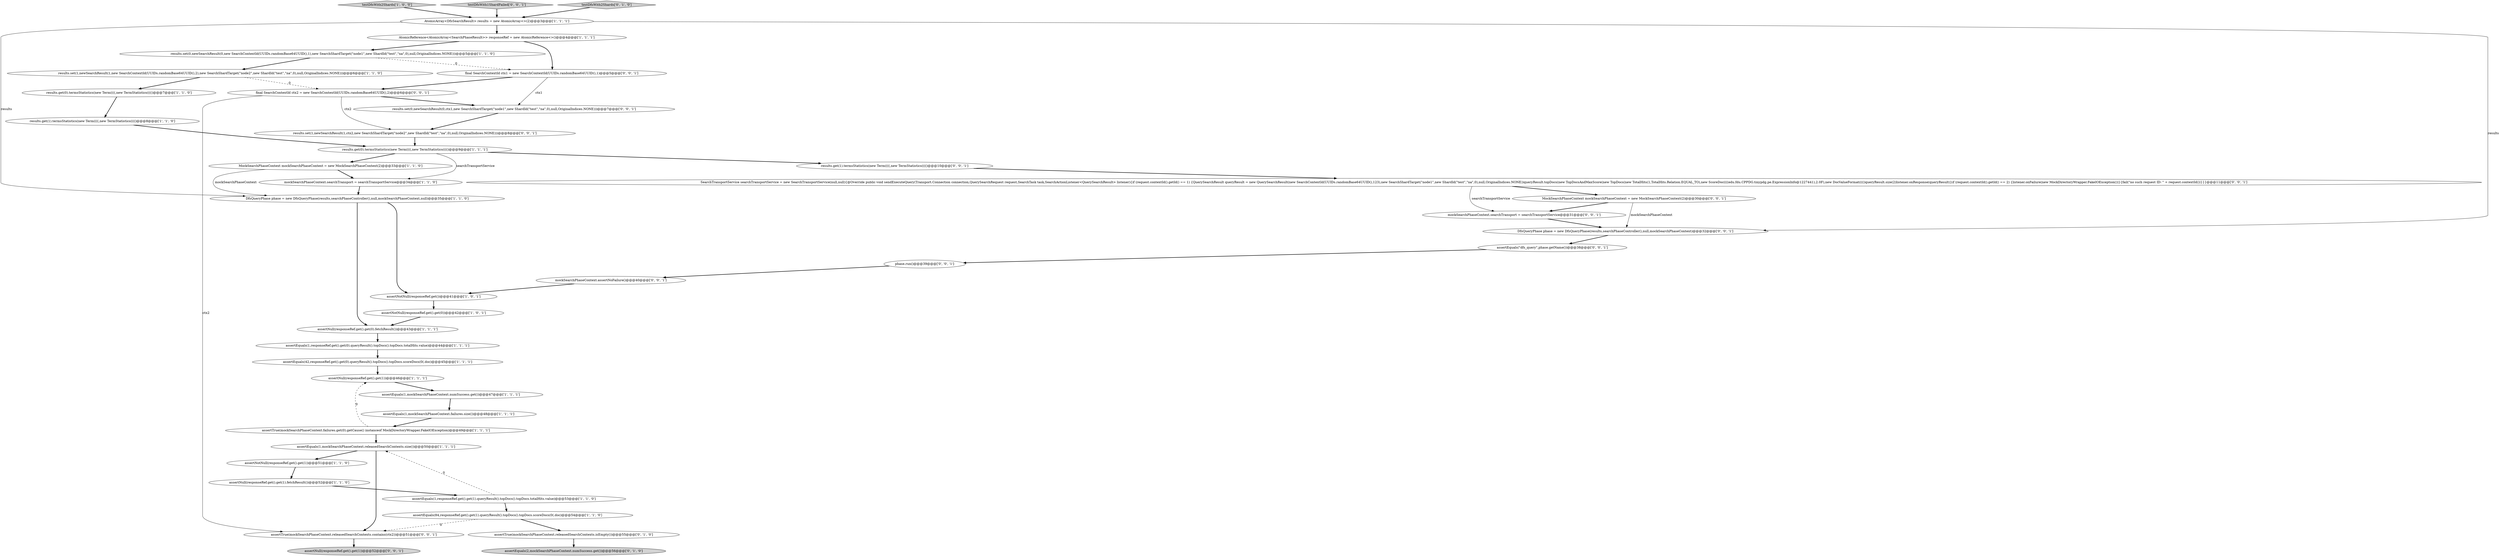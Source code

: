 digraph {
3 [style = filled, label = "results.get(0).termsStatistics(new Term((((,new TermStatistics(((()@@@9@@@['1', '1', '1']", fillcolor = white, shape = ellipse image = "AAA0AAABBB1BBB"];
28 [style = filled, label = "final SearchContextId ctx2 = new SearchContextId(UUIDs.randomBase64UUID(),2)@@@6@@@['0', '0', '1']", fillcolor = white, shape = ellipse image = "AAA0AAABBB3BBB"];
19 [style = filled, label = "assertNotNull(responseRef.get().get(0))@@@42@@@['1', '0', '1']", fillcolor = white, shape = ellipse image = "AAA0AAABBB1BBB"];
24 [style = filled, label = "assertNotNull(responseRef.get())@@@41@@@['1', '0', '1']", fillcolor = white, shape = ellipse image = "AAA0AAABBB1BBB"];
26 [style = filled, label = "assertTrue(mockSearchPhaseContext.releasedSearchContexts.isEmpty())@@@55@@@['0', '1', '0']", fillcolor = white, shape = ellipse image = "AAA0AAABBB2BBB"];
8 [style = filled, label = "results.get(1).termsStatistics(new Term((((,new TermStatistics(((()@@@8@@@['1', '1', '0']", fillcolor = white, shape = ellipse image = "AAA0AAABBB1BBB"];
17 [style = filled, label = "assertEquals(1,mockSearchPhaseContext.failures.size())@@@48@@@['1', '1', '1']", fillcolor = white, shape = ellipse image = "AAA0AAABBB1BBB"];
12 [style = filled, label = "results.get(0).termsStatistics(new Term((((,new TermStatistics(((()@@@7@@@['1', '1', '0']", fillcolor = white, shape = ellipse image = "AAA0AAABBB1BBB"];
22 [style = filled, label = "DfsQueryPhase phase = new DfsQueryPhase(results,searchPhaseController(),null,mockSearchPhaseContext,null)@@@35@@@['1', '1', '0']", fillcolor = white, shape = ellipse image = "AAA0AAABBB1BBB"];
33 [style = filled, label = "assertEquals(\"dfs_query\",phase.getName())@@@38@@@['0', '0', '1']", fillcolor = white, shape = ellipse image = "AAA0AAABBB3BBB"];
38 [style = filled, label = "mockSearchPhaseContext.searchTransport = searchTransportService@@@31@@@['0', '0', '1']", fillcolor = white, shape = ellipse image = "AAA0AAABBB3BBB"];
32 [style = filled, label = "final SearchContextId ctx1 = new SearchContextId(UUIDs.randomBase64UUID(),1)@@@5@@@['0', '0', '1']", fillcolor = white, shape = ellipse image = "AAA0AAABBB3BBB"];
29 [style = filled, label = "MockSearchPhaseContext mockSearchPhaseContext = new MockSearchPhaseContext(2)@@@30@@@['0', '0', '1']", fillcolor = white, shape = ellipse image = "AAA0AAABBB3BBB"];
2 [style = filled, label = "assertEquals(1,mockSearchPhaseContext.numSuccess.get())@@@47@@@['1', '1', '1']", fillcolor = white, shape = ellipse image = "AAA0AAABBB1BBB"];
7 [style = filled, label = "assertEquals(1,mockSearchPhaseContext.releasedSearchContexts.size())@@@50@@@['1', '1', '1']", fillcolor = white, shape = ellipse image = "AAA0AAABBB1BBB"];
11 [style = filled, label = "testDfsWith2Shards['1', '0', '0']", fillcolor = lightgray, shape = diamond image = "AAA0AAABBB1BBB"];
41 [style = filled, label = "SearchTransportService searchTransportService = new SearchTransportService(null,null){@Override public void sendExecuteQuery(Transport.Connection connection,QuerySearchRequest request,SearchTask task,SearchActionListener<QuerySearchResult> listener){if (request.contextId().getId() == 1) {QuerySearchResult queryResult = new QuerySearchResult(new SearchContextId(UUIDs.randomBase64UUID(),123),new SearchShardTarget(\"node1\",new ShardId(\"test\",\"na\",0),null,OriginalIndices.NONE))queryResult.topDocs(new TopDocsAndMaxScore(new TopDocs(new TotalHits(1,TotalHits.Relation.EQUAL_TO),new ScoreDoc((((edu.fdu.CPPDG.tinypdg.pe.ExpressionInfo@1227441),2.0F),new DocValueFormat(((()queryResult.size(2)listener.onResponse(queryResult)}if (request.contextId().getId() == 2) {listener.onFailure(new MockDirectoryWrapper.FakeIOException())}{fail(\"no such request ID: \" + request.contextId())}}}@@@11@@@['0', '0', '1']", fillcolor = white, shape = ellipse image = "AAA0AAABBB3BBB"];
18 [style = filled, label = "assertEquals(1,responseRef.get().get(1).queryResult().topDocs().topDocs.totalHits.value)@@@53@@@['1', '1', '0']", fillcolor = white, shape = ellipse image = "AAA0AAABBB1BBB"];
10 [style = filled, label = "AtomicArray<DfsSearchResult> results = new AtomicArray<>(2)@@@3@@@['1', '1', '1']", fillcolor = white, shape = ellipse image = "AAA0AAABBB1BBB"];
31 [style = filled, label = "results.set(1,newSearchResult(1,ctx2,new SearchShardTarget(\"node2\",new ShardId(\"test\",\"na\",0),null,OriginalIndices.NONE)))@@@8@@@['0', '0', '1']", fillcolor = white, shape = ellipse image = "AAA0AAABBB3BBB"];
40 [style = filled, label = "mockSearchPhaseContext.assertNoFailure()@@@40@@@['0', '0', '1']", fillcolor = white, shape = ellipse image = "AAA0AAABBB3BBB"];
14 [style = filled, label = "MockSearchPhaseContext mockSearchPhaseContext = new MockSearchPhaseContext(2)@@@33@@@['1', '1', '0']", fillcolor = white, shape = ellipse image = "AAA0AAABBB1BBB"];
16 [style = filled, label = "assertNull(responseRef.get().get(1))@@@46@@@['1', '1', '1']", fillcolor = white, shape = ellipse image = "AAA0AAABBB1BBB"];
23 [style = filled, label = "assertNotNull(responseRef.get().get(1))@@@51@@@['1', '1', '0']", fillcolor = white, shape = ellipse image = "AAA0AAABBB1BBB"];
42 [style = filled, label = "results.set(0,newSearchResult(0,ctx1,new SearchShardTarget(\"node1\",new ShardId(\"test\",\"na\",0),null,OriginalIndices.NONE)))@@@7@@@['0', '0', '1']", fillcolor = white, shape = ellipse image = "AAA0AAABBB3BBB"];
5 [style = filled, label = "assertNull(responseRef.get().get(0).fetchResult())@@@43@@@['1', '1', '1']", fillcolor = white, shape = ellipse image = "AAA0AAABBB1BBB"];
20 [style = filled, label = "AtomicReference<AtomicArray<SearchPhaseResult>> responseRef = new AtomicReference<>()@@@4@@@['1', '1', '1']", fillcolor = white, shape = ellipse image = "AAA0AAABBB1BBB"];
39 [style = filled, label = "assertTrue(mockSearchPhaseContext.releasedSearchContexts.contains(ctx2))@@@51@@@['0', '0', '1']", fillcolor = white, shape = ellipse image = "AAA0AAABBB3BBB"];
1 [style = filled, label = "assertEquals(42,responseRef.get().get(0).queryResult().topDocs().topDocs.scoreDocs(0(.doc)@@@45@@@['1', '1', '1']", fillcolor = white, shape = ellipse image = "AAA0AAABBB1BBB"];
36 [style = filled, label = "results.get(1).termsStatistics(new Term((((,new TermStatistics(((()@@@10@@@['0', '0', '1']", fillcolor = white, shape = ellipse image = "AAA0AAABBB3BBB"];
37 [style = filled, label = "DfsQueryPhase phase = new DfsQueryPhase(results,searchPhaseController(),null,mockSearchPhaseContext)@@@32@@@['0', '0', '1']", fillcolor = white, shape = ellipse image = "AAA0AAABBB3BBB"];
0 [style = filled, label = "assertEquals(84,responseRef.get().get(1).queryResult().topDocs().topDocs.scoreDocs(0(.doc)@@@54@@@['1', '1', '0']", fillcolor = white, shape = ellipse image = "AAA0AAABBB1BBB"];
34 [style = filled, label = "testDfsWith1ShardFailed['0', '0', '1']", fillcolor = lightgray, shape = diamond image = "AAA0AAABBB3BBB"];
35 [style = filled, label = "phase.run()@@@39@@@['0', '0', '1']", fillcolor = white, shape = ellipse image = "AAA0AAABBB3BBB"];
21 [style = filled, label = "assertNull(responseRef.get().get(1).fetchResult())@@@52@@@['1', '1', '0']", fillcolor = white, shape = ellipse image = "AAA0AAABBB1BBB"];
15 [style = filled, label = "results.set(0,newSearchResult(0,new SearchContextId(UUIDs.randomBase64UUID(),1),new SearchShardTarget(\"node1\",new ShardId(\"test\",\"na\",0),null,OriginalIndices.NONE)))@@@5@@@['1', '1', '0']", fillcolor = white, shape = ellipse image = "AAA0AAABBB1BBB"];
27 [style = filled, label = "assertEquals(2,mockSearchPhaseContext.numSuccess.get())@@@56@@@['0', '1', '0']", fillcolor = lightgray, shape = ellipse image = "AAA0AAABBB2BBB"];
30 [style = filled, label = "assertNull(responseRef.get().get(1))@@@52@@@['0', '0', '1']", fillcolor = lightgray, shape = ellipse image = "AAA0AAABBB3BBB"];
6 [style = filled, label = "results.set(1,newSearchResult(1,new SearchContextId(UUIDs.randomBase64UUID(),2),new SearchShardTarget(\"node2\",new ShardId(\"test\",\"na\",0),null,OriginalIndices.NONE)))@@@6@@@['1', '1', '0']", fillcolor = white, shape = ellipse image = "AAA0AAABBB1BBB"];
25 [style = filled, label = "testDfsWith2Shards['0', '1', '0']", fillcolor = lightgray, shape = diamond image = "AAA0AAABBB2BBB"];
4 [style = filled, label = "mockSearchPhaseContext.searchTransport = searchTransportService@@@34@@@['1', '1', '0']", fillcolor = white, shape = ellipse image = "AAA0AAABBB1BBB"];
9 [style = filled, label = "assertEquals(1,responseRef.get().get(0).queryResult().topDocs().topDocs.totalHits.value)@@@44@@@['1', '1', '1']", fillcolor = white, shape = ellipse image = "AAA0AAABBB1BBB"];
13 [style = filled, label = "assertTrue(mockSearchPhaseContext.failures.get(0).getCause() instanceof MockDirectoryWrapper.FakeIOException)@@@49@@@['1', '1', '1']", fillcolor = white, shape = ellipse image = "AAA0AAABBB1BBB"];
2->17 [style = bold, label=""];
32->42 [style = solid, label="ctx1"];
29->37 [style = solid, label="mockSearchPhaseContext"];
28->31 [style = solid, label="ctx2"];
33->35 [style = bold, label=""];
10->20 [style = bold, label=""];
14->22 [style = solid, label="mockSearchPhaseContext"];
24->19 [style = bold, label=""];
0->26 [style = bold, label=""];
5->9 [style = bold, label=""];
36->41 [style = bold, label=""];
41->29 [style = bold, label=""];
3->14 [style = bold, label=""];
8->3 [style = bold, label=""];
20->32 [style = bold, label=""];
15->32 [style = dashed, label="0"];
18->7 [style = dashed, label="0"];
15->6 [style = bold, label=""];
42->31 [style = bold, label=""];
0->39 [style = dashed, label="0"];
41->38 [style = solid, label="searchTransportService"];
16->2 [style = bold, label=""];
28->39 [style = solid, label="ctx2"];
34->10 [style = bold, label=""];
22->5 [style = bold, label=""];
21->18 [style = bold, label=""];
39->30 [style = bold, label=""];
19->5 [style = bold, label=""];
35->40 [style = bold, label=""];
26->27 [style = bold, label=""];
6->28 [style = dashed, label="0"];
3->36 [style = bold, label=""];
23->21 [style = bold, label=""];
38->37 [style = bold, label=""];
7->39 [style = bold, label=""];
1->16 [style = bold, label=""];
12->8 [style = bold, label=""];
13->7 [style = bold, label=""];
11->10 [style = bold, label=""];
7->23 [style = bold, label=""];
13->16 [style = dashed, label="0"];
40->24 [style = bold, label=""];
25->10 [style = bold, label=""];
29->38 [style = bold, label=""];
17->13 [style = bold, label=""];
10->22 [style = solid, label="results"];
3->4 [style = solid, label="searchTransportService"];
22->24 [style = bold, label=""];
28->42 [style = bold, label=""];
31->3 [style = bold, label=""];
9->1 [style = bold, label=""];
37->33 [style = bold, label=""];
10->37 [style = solid, label="results"];
20->15 [style = bold, label=""];
32->28 [style = bold, label=""];
4->22 [style = bold, label=""];
18->0 [style = bold, label=""];
14->4 [style = bold, label=""];
6->12 [style = bold, label=""];
}

